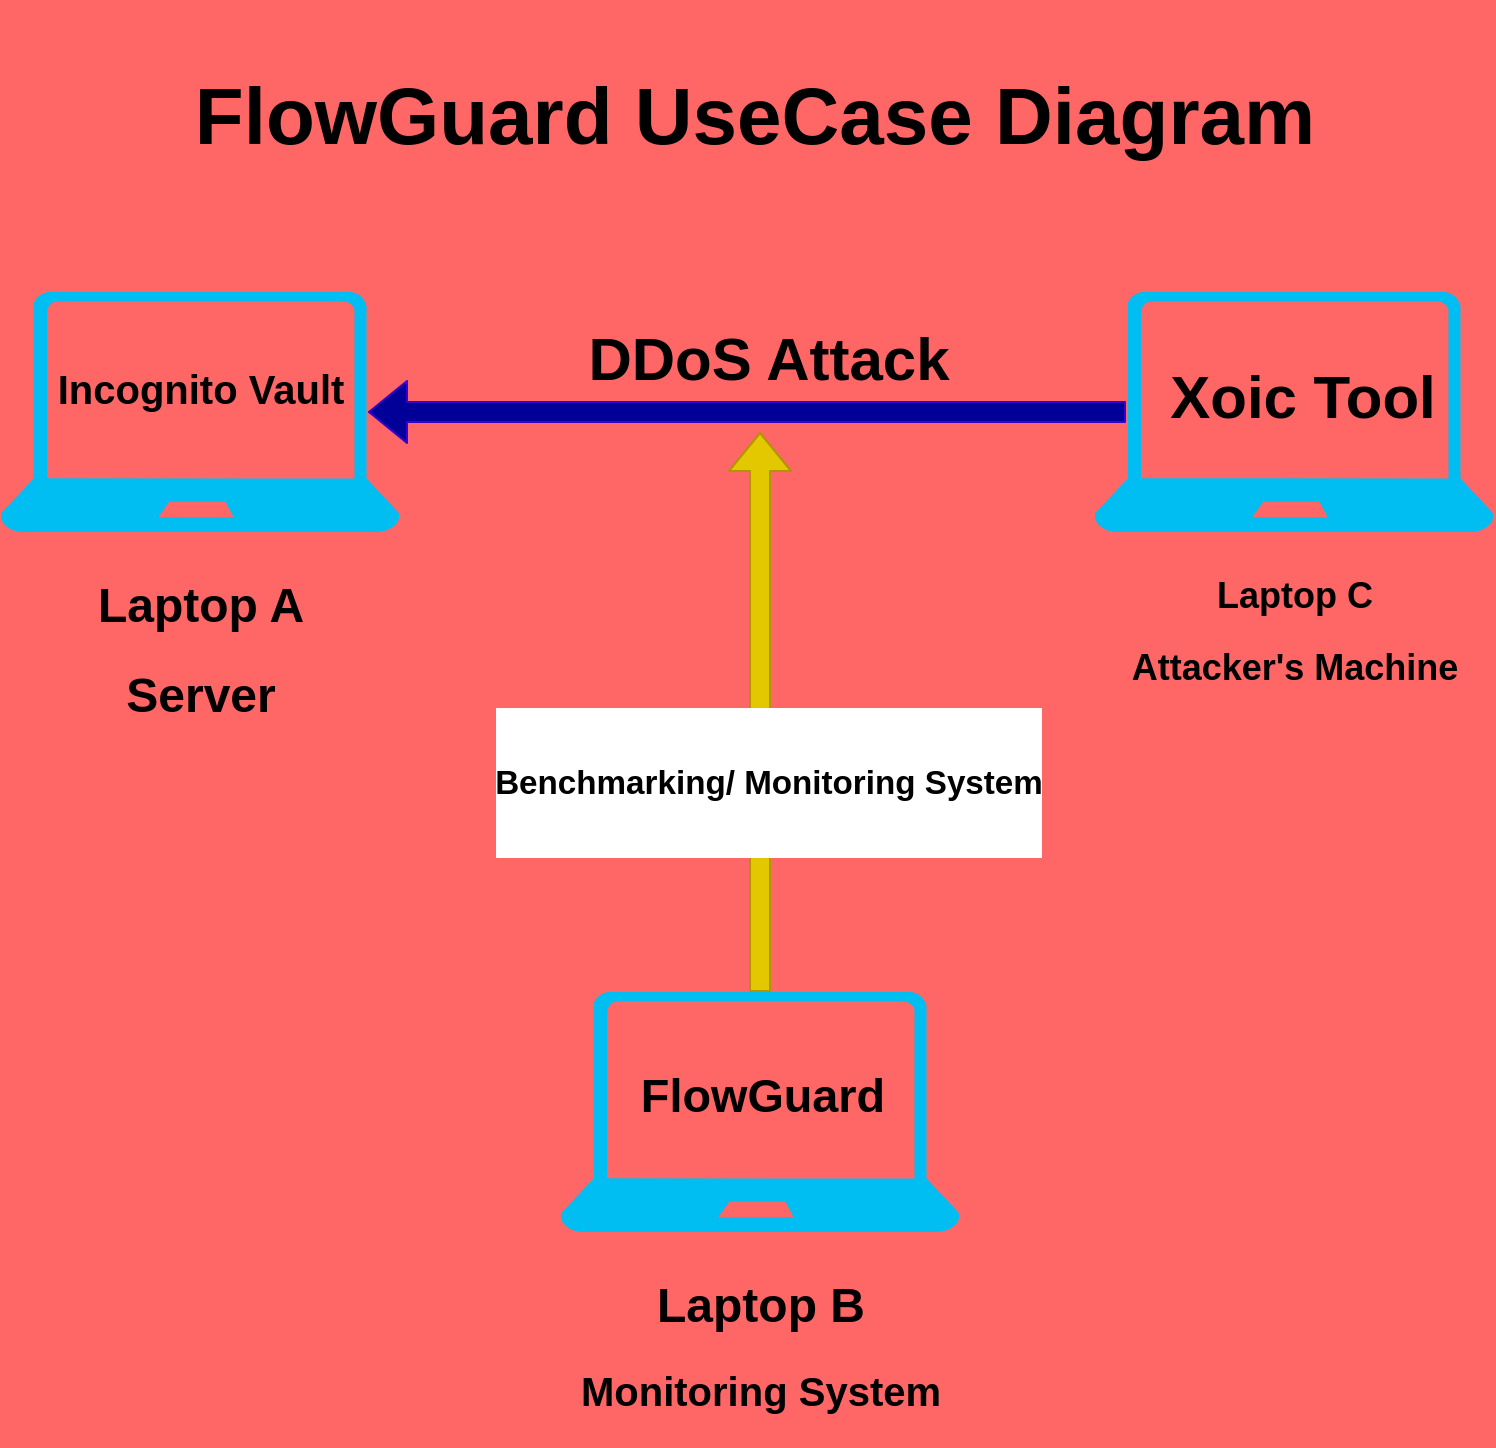 <mxfile>
    <diagram id="Fwr0fFFvtyeNWMPg-4hq" name="Page-1">
        <mxGraphModel dx="1087" dy="1855" grid="0" gridSize="10" guides="1" tooltips="1" connect="1" arrows="1" fold="1" page="1" pageScale="1" pageWidth="850" pageHeight="1100" background="#FF6666" math="0" shadow="0">
            <root>
                <mxCell id="0"/>
                <mxCell id="1" parent="0"/>
                <mxCell id="3" value="&lt;h1&gt;&lt;b&gt;Laptop A&lt;/b&gt;&lt;/h1&gt;&lt;h1&gt;&lt;b&gt;Server&lt;/b&gt;&lt;br&gt;&lt;/h1&gt;" style="verticalLabelPosition=bottom;html=1;verticalAlign=top;align=center;strokeColor=none;fillColor=#00BEF2;shape=mxgraph.azure.laptop;pointerEvents=1;" parent="1" vertex="1">
                    <mxGeometry x="60" y="40" width="200" height="120" as="geometry"/>
                </mxCell>
                <mxCell id="4" value="&lt;h2&gt;&lt;b&gt;Laptop C&lt;/b&gt;&lt;/h2&gt;&lt;h2&gt;Attacker's Machine&lt;/h2&gt;" style="verticalLabelPosition=bottom;html=1;verticalAlign=top;align=center;strokeColor=none;fillColor=#00BEF2;shape=mxgraph.azure.laptop;pointerEvents=1;" parent="1" vertex="1">
                    <mxGeometry x="607" y="40" width="200" height="120" as="geometry"/>
                </mxCell>
                <mxCell id="5" value="&lt;h1&gt;Laptop B&lt;/h1&gt;&lt;h2&gt;&lt;b style=&quot;background-color: initial;&quot;&gt;&lt;font style=&quot;font-size: 20px;&quot;&gt;Monitoring System&lt;/font&gt;&lt;/b&gt;&lt;/h2&gt;" style="verticalLabelPosition=bottom;html=1;verticalAlign=top;align=center;strokeColor=none;fillColor=#00BEF2;shape=mxgraph.azure.laptop;pointerEvents=1;" parent="1" vertex="1">
                    <mxGeometry x="340" y="390" width="200" height="120" as="geometry"/>
                </mxCell>
                <mxCell id="6" value="" style="shape=flexArrow;endArrow=classic;html=1;exitX=0.08;exitY=0.5;exitDx=0;exitDy=0;exitPerimeter=0;entryX=0.92;entryY=0.5;entryDx=0;entryDy=0;entryPerimeter=0;fillColor=#000099;strokeColor=#3700CC;" parent="1" source="4" target="3" edge="1">
                    <mxGeometry width="50" height="50" relative="1" as="geometry">
                        <mxPoint x="320" y="125" as="sourcePoint"/>
                        <mxPoint x="370" y="75" as="targetPoint"/>
                    </mxGeometry>
                </mxCell>
                <mxCell id="7" value="" style="shape=flexArrow;endArrow=classic;html=1;exitX=0.5;exitY=0;exitDx=0;exitDy=0;exitPerimeter=0;fillColor=#e3c800;strokeColor=#B09500;" parent="1" source="5" edge="1">
                    <mxGeometry width="50" height="50" relative="1" as="geometry">
                        <mxPoint x="550" y="410" as="sourcePoint"/>
                        <mxPoint x="440" y="110" as="targetPoint"/>
                    </mxGeometry>
                </mxCell>
                <mxCell id="8" value="&lt;h5&gt;&lt;b&gt;Benchmarking/ Monitoring System&lt;/b&gt;&lt;/h5&gt;" style="edgeLabel;html=1;align=center;verticalAlign=middle;resizable=0;points=[];fontSize=20;" parent="7" vertex="1" connectable="0">
                    <mxGeometry x="-0.25" y="-4" relative="1" as="geometry">
                        <mxPoint as="offset"/>
                    </mxGeometry>
                </mxCell>
                <mxCell id="9" value="&lt;h2&gt;&lt;b&gt;DDoS Attack&lt;/b&gt;&lt;/h2&gt;" style="text;html=1;align=center;verticalAlign=middle;resizable=0;points=[];autosize=1;strokeColor=none;fillColor=none;fontSize=20;" parent="1" vertex="1">
                    <mxGeometry x="344" y="24" width="199" height="98" as="geometry"/>
                </mxCell>
                <mxCell id="10" value="&lt;h4&gt;&lt;b&gt;Incognito Vault&lt;/b&gt;&lt;/h4&gt;" style="text;html=1;align=center;verticalAlign=middle;resizable=0;points=[];autosize=1;strokeColor=none;fillColor=none;fontSize=20;" parent="1" vertex="1">
                    <mxGeometry x="79.5" y="43" width="161" height="89" as="geometry"/>
                </mxCell>
                <mxCell id="11" value="&lt;h2&gt;Xoic Tool&lt;/h2&gt;" style="text;html=1;align=center;verticalAlign=middle;resizable=0;points=[];autosize=1;strokeColor=none;fillColor=none;fontSize=20;" parent="1" vertex="1">
                    <mxGeometry x="635" y="43" width="151" height="98" as="geometry"/>
                </mxCell>
                <mxCell id="12" value="&lt;h3&gt;&lt;b&gt;FlowGuard&lt;/b&gt;&lt;/h3&gt;" style="text;html=1;align=center;verticalAlign=middle;resizable=0;points=[];autosize=1;strokeColor=none;fillColor=none;fontSize=20;" parent="1" vertex="1">
                    <mxGeometry x="370.5" y="398" width="140" height="87" as="geometry"/>
                </mxCell>
                <mxCell id="13" value="&lt;h1&gt;FlowGuard UseCase Diagram&lt;/h1&gt;" style="text;html=1;align=center;verticalAlign=middle;resizable=0;points=[];autosize=1;strokeColor=none;fillColor=none;fontSize=20;" parent="1" vertex="1">
                    <mxGeometry x="148" y="-106" width="578" height="114" as="geometry"/>
                </mxCell>
            </root>
        </mxGraphModel>
    </diagram>
</mxfile>